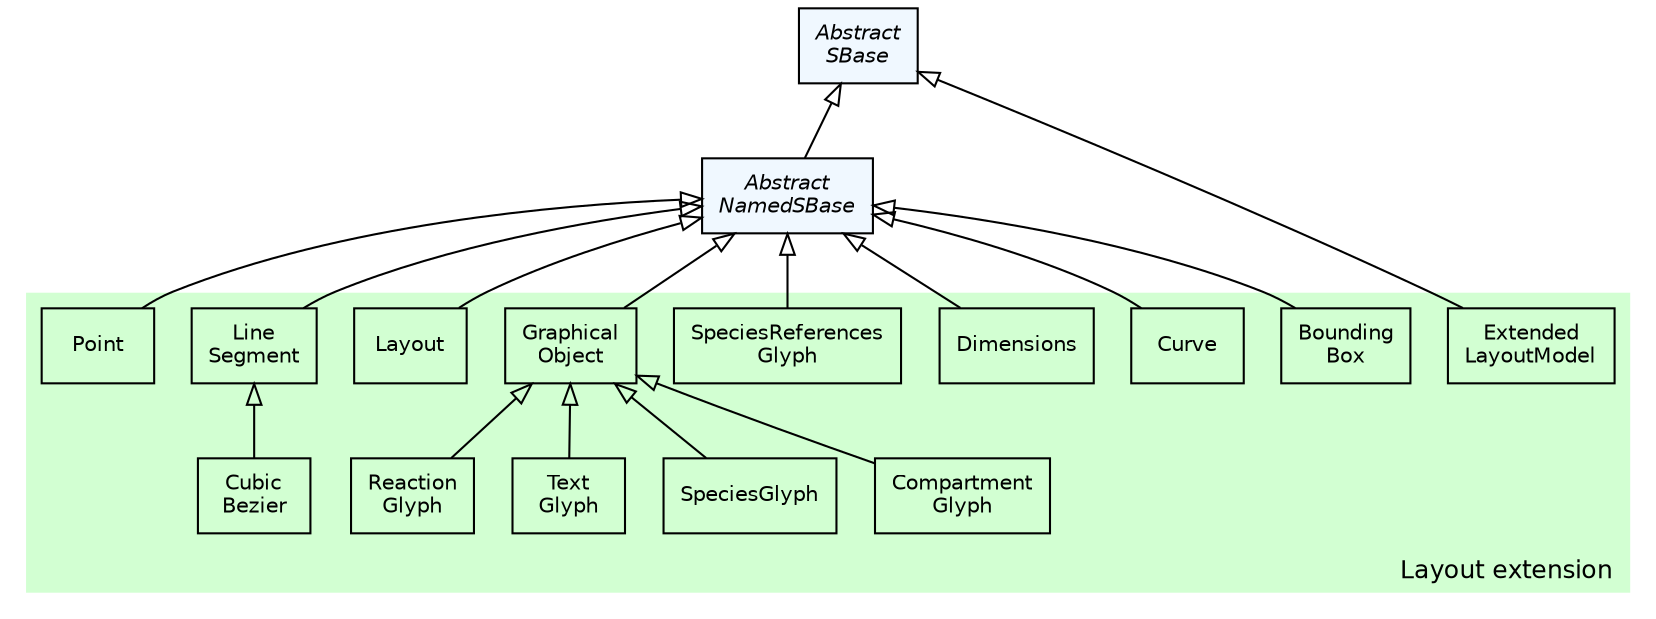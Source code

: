 #!/usr/local/bin/dot
#
# dot -Tpdf type_hierarchy.dot -otype_hierarchy.pdf && acroread type_hierarchy.pdf &
# dot -Tpng type_hierarchy.dot -otype_hierarchy.png
#
# $Id$
# $URL$
# $Rev$

/*
 * Overview of the layout extension type hierarchy
 */

strict digraph G{

	 nodesep=0.25;
	 ranksep=0.5;

	 edge [
	   fontname="Helvetica",
	   fontsize=10,
	   labelfontname="Helvetica",
	   labelfontsize=10
	 ];
	 node [
	   fontname="Helvetica",
	   fontsize=10,
	   shape=box
	 ];
	 
	 /*
   * Abstract data types
   */
  AbstractNamedSBase                       [label=<<font face="Helvetica-Oblique">Abstract<br/>NamedSBase</font>>, style="filled", fillcolor="#F0F8FF"];
  AbstractSBase                            [label=<<font face="Helvetica-Oblique">Abstract<br/>SBase</font>>, style="filled", fillcolor="#F0F8FF"];
  
  
  /*********************
   * Inheritance graph *
   *********************/
  
  AbstractSBase              -> AbstractNamedSBase         [dir=back,arrowtail=empty];
  
   
  subgraph clusterLayout {
    fontname="Helvetica";
    fontsize=12;
    style="filled";
    fillcolor="#d2ffd2"
    color="#ffffff"
    label="Layout extension";
    labelloc=b;
    labeljust=r;

    // Interfaces

    // Enums
    //SpeciesReferenceRole                   [label="SpeciesReference\nRole"];
    
    // Objects
    BoundingBox                            [label="Bounding\nBox"];
    CompartmentGlyph                       [label="Compartment\nGlyph"];
    CubicBezier                            [label="Cubic\nBezier"];
    Curve                                  [label="Curve"];
    Dimensions                             [label="Dimensions"];
    ExtendedLayoutModel                    [label="Extended\nLayoutModel"];
    GraphicalObject                        [label="Graphical\nObject"];
    Layout                                 [label="Layout"];
    // LayoutParser                        [label="Layout\nParser"];
    LineSegment                            [label="Line\nSegment"];
    Point                                  [label="Point"];
    ReactionGlyph                          [label="Reaction\nGlyph"];
    SpeciesReferencesGlyph                 [label="SpeciesReferences\nGlyph"];
    TextGlyph                              [label="Text\nGlyph"];
    
    /*
     * Inheritance graph
     */
     GraphicalObject    -> CompartmentGlyph       [dir=back,arrowtail=empty];
     GraphicalObject    -> ReactionGlyph          [dir=back,arrowtail=empty];
     GraphicalObject    -> SpeciesGlyph           [dir=back,arrowtail=empty];
     GraphicalObject    -> TextGlyph              [dir=back,arrowtail=empty];
     LineSegment        -> CubicBezier            [dir=back,arrowtail=empty];
   }
   
   /*********************
    * Inheritance graph *
    *********************/
   
   AbstractNamedSBase -> BoundingBox            [dir=back,arrowtail=empty];
   AbstractNamedSBase -> Curve                  [dir=back,arrowtail=empty];
   AbstractNamedSBase -> Dimensions             [dir=back,arrowtail=empty];
   AbstractNamedSBase -> GraphicalObject        [dir=back,arrowtail=empty];
   AbstractNamedSBase -> SpeciesReferencesGlyph [dir=back,arrowtail=empty];
   AbstractNamedSBase -> Layout                 [dir=back,arrowtail=empty];
   AbstractNamedSBase -> LineSegment            [dir=back,arrowtail=empty];
   AbstractNamedSBase -> Point                  [dir=back,arrowtail=empty];
   AbstractSBase      -> ExtendedLayoutModel    [dir=back,arrowtail=empty];    

}
